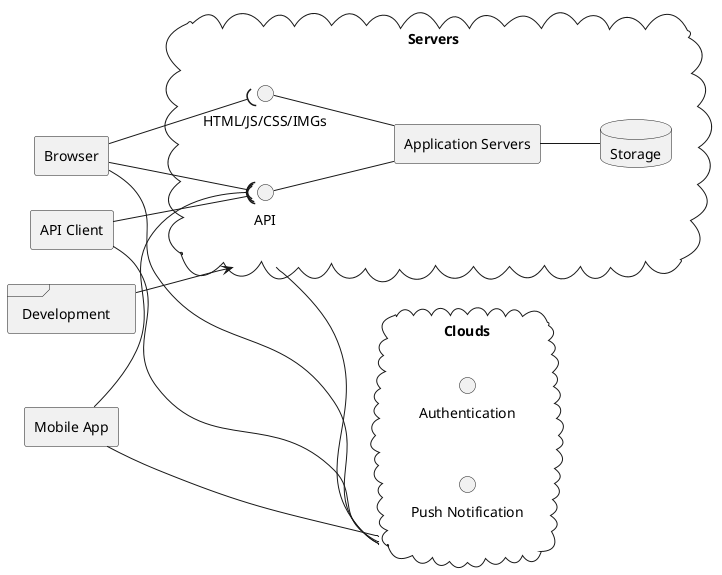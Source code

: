 Server Client.

@startuml
left to right direction

agent "Mobile App" as MobileApp
agent "Browser" as Browser
agent "API Client" as APIClient

cloud "Servers" as Servers {
  interface "API" as DataApi
  interface "HTML/JS/CSS/IMGs" as HTML
  agent "Application Servers" as AppServer
  database "Storage" as Storage
}

cloud "Clouds" as Clouds {
  interface "Authentication" as CloudAuth
  interface "Push Notification" as CloudPush
}

frame "Development" as Development

Development --> Servers

MobileApp --( DataApi
MobileApp -- Clouds

Browser --( DataApi
Browser --( HTML
Browser -- Clouds

APIClient --( DataApi
APIClient -- Clouds

DataApi -- AppServer
HTML -- AppServer

Servers -- Clouds
AppServer -- Storage


@enduml
